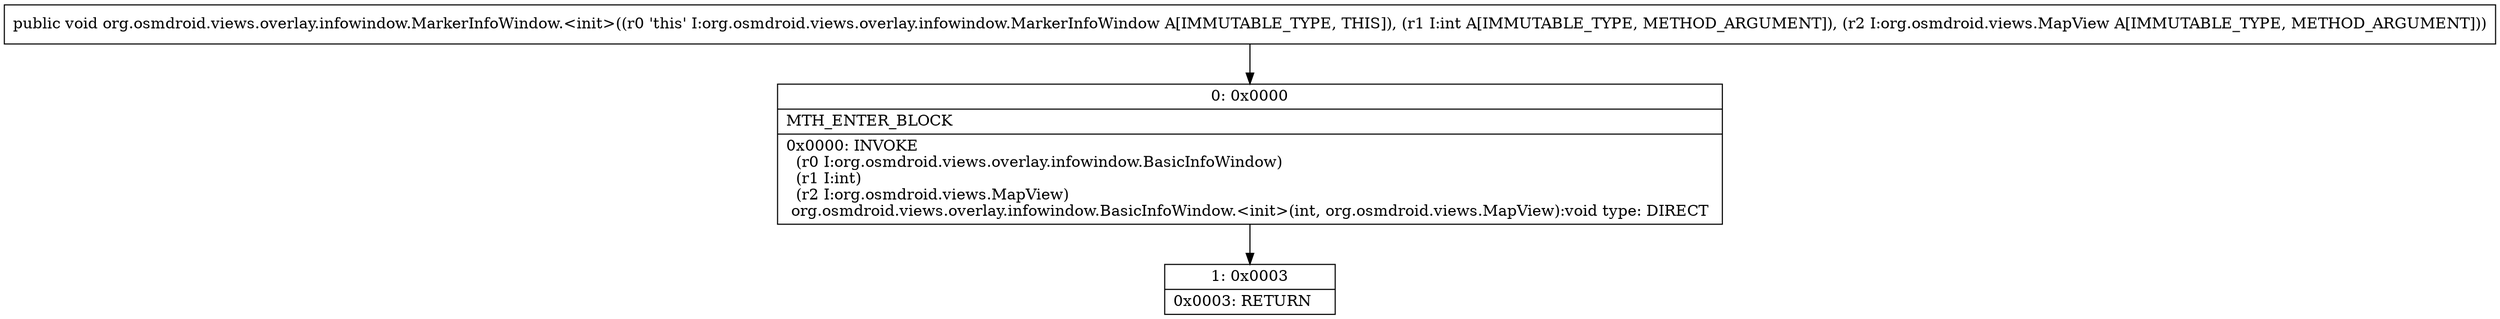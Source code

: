 digraph "CFG fororg.osmdroid.views.overlay.infowindow.MarkerInfoWindow.\<init\>(ILorg\/osmdroid\/views\/MapView;)V" {
Node_0 [shape=record,label="{0\:\ 0x0000|MTH_ENTER_BLOCK\l|0x0000: INVOKE  \l  (r0 I:org.osmdroid.views.overlay.infowindow.BasicInfoWindow)\l  (r1 I:int)\l  (r2 I:org.osmdroid.views.MapView)\l org.osmdroid.views.overlay.infowindow.BasicInfoWindow.\<init\>(int, org.osmdroid.views.MapView):void type: DIRECT \l}"];
Node_1 [shape=record,label="{1\:\ 0x0003|0x0003: RETURN   \l}"];
MethodNode[shape=record,label="{public void org.osmdroid.views.overlay.infowindow.MarkerInfoWindow.\<init\>((r0 'this' I:org.osmdroid.views.overlay.infowindow.MarkerInfoWindow A[IMMUTABLE_TYPE, THIS]), (r1 I:int A[IMMUTABLE_TYPE, METHOD_ARGUMENT]), (r2 I:org.osmdroid.views.MapView A[IMMUTABLE_TYPE, METHOD_ARGUMENT])) }"];
MethodNode -> Node_0;
Node_0 -> Node_1;
}

